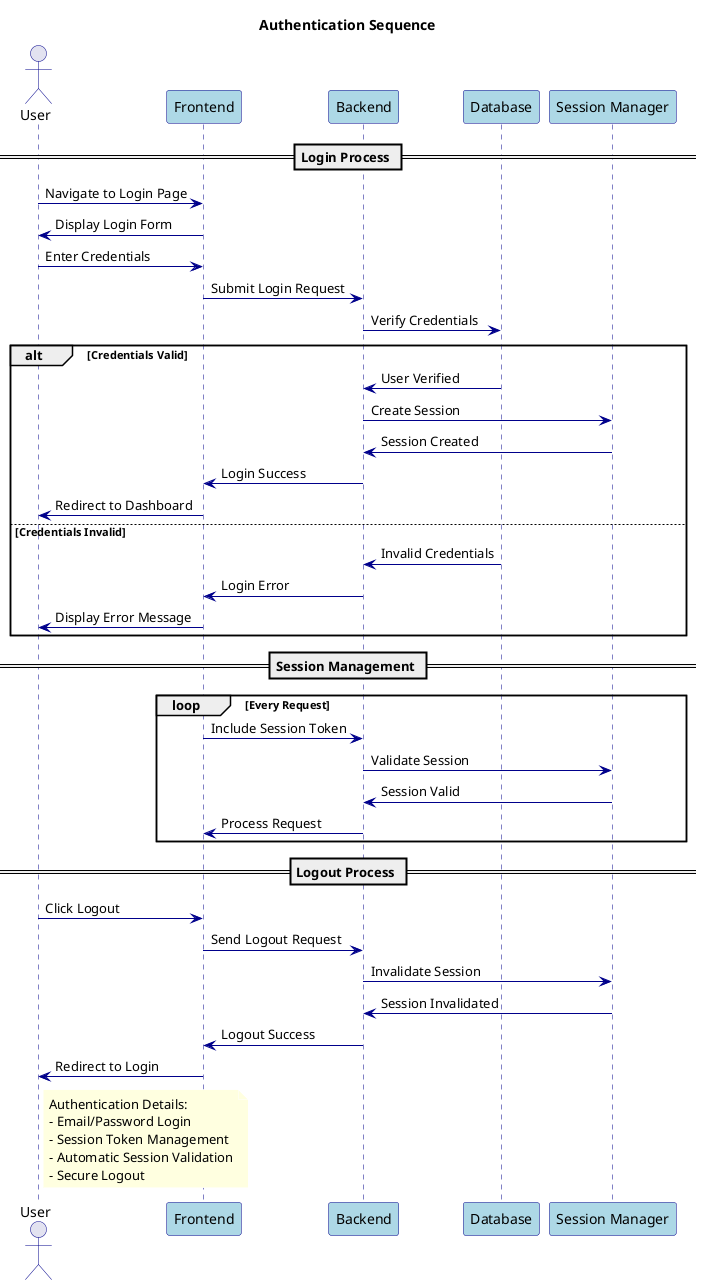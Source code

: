 @startuml Authentication

' Styling
skinparam backgroundColor white
skinparam sequence {
    ArrowColor DarkBlue
    ActorBorderColor DarkBlue
    LifeLineBorderColor DarkBlue
    ParticipantBorderColor DarkBlue
    ParticipantBackgroundColor LightBlue
}
skinparam note {
    BackgroundColor LightYellow
    BorderColor DarkYellow
    FontColor Black
}

title Authentication Sequence

actor User
participant "Frontend" as FE
participant "Backend" as BE
participant "Database" as DB
participant "Session Manager" as SM

== Login Process ==

User -> FE: Navigate to Login Page
FE -> User: Display Login Form

User -> FE: Enter Credentials
FE -> BE: Submit Login Request
BE -> DB: Verify Credentials

alt Credentials Valid
    DB -> BE: User Verified
    BE -> SM: Create Session
    SM -> BE: Session Created
    BE -> FE: Login Success
    FE -> User: Redirect to Dashboard
else Credentials Invalid
    DB -> BE: Invalid Credentials
    BE -> FE: Login Error
    FE -> User: Display Error Message
end

== Session Management ==

loop Every Request
    FE -> BE: Include Session Token
    BE -> SM: Validate Session
    SM -> BE: Session Valid
    BE -> FE: Process Request
end

== Logout Process ==

User -> FE: Click Logout
FE -> BE: Send Logout Request
BE -> SM: Invalidate Session
SM -> BE: Session Invalidated
BE -> FE: Logout Success
FE -> User: Redirect to Login

note right of User
  Authentication Details:
  - Email/Password Login
  - Session Token Management
  - Automatic Session Validation
  - Secure Logout
end note

@enduml 
